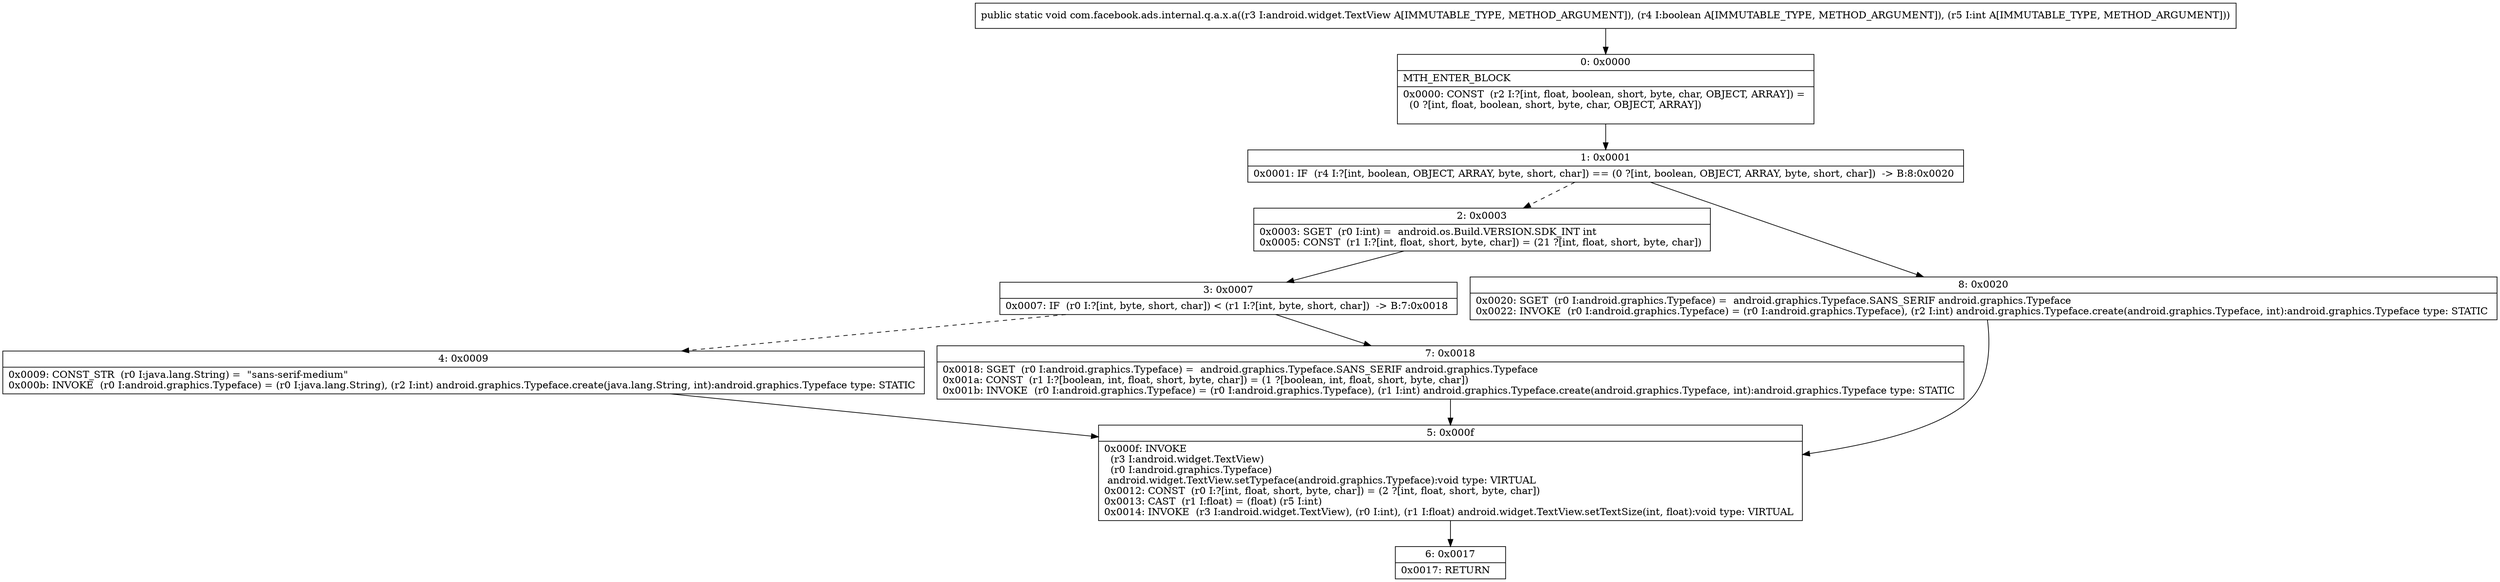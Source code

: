 digraph "CFG forcom.facebook.ads.internal.q.a.x.a(Landroid\/widget\/TextView;ZI)V" {
Node_0 [shape=record,label="{0\:\ 0x0000|MTH_ENTER_BLOCK\l|0x0000: CONST  (r2 I:?[int, float, boolean, short, byte, char, OBJECT, ARRAY]) = \l  (0 ?[int, float, boolean, short, byte, char, OBJECT, ARRAY])\l \l}"];
Node_1 [shape=record,label="{1\:\ 0x0001|0x0001: IF  (r4 I:?[int, boolean, OBJECT, ARRAY, byte, short, char]) == (0 ?[int, boolean, OBJECT, ARRAY, byte, short, char])  \-\> B:8:0x0020 \l}"];
Node_2 [shape=record,label="{2\:\ 0x0003|0x0003: SGET  (r0 I:int) =  android.os.Build.VERSION.SDK_INT int \l0x0005: CONST  (r1 I:?[int, float, short, byte, char]) = (21 ?[int, float, short, byte, char]) \l}"];
Node_3 [shape=record,label="{3\:\ 0x0007|0x0007: IF  (r0 I:?[int, byte, short, char]) \< (r1 I:?[int, byte, short, char])  \-\> B:7:0x0018 \l}"];
Node_4 [shape=record,label="{4\:\ 0x0009|0x0009: CONST_STR  (r0 I:java.lang.String) =  \"sans\-serif\-medium\" \l0x000b: INVOKE  (r0 I:android.graphics.Typeface) = (r0 I:java.lang.String), (r2 I:int) android.graphics.Typeface.create(java.lang.String, int):android.graphics.Typeface type: STATIC \l}"];
Node_5 [shape=record,label="{5\:\ 0x000f|0x000f: INVOKE  \l  (r3 I:android.widget.TextView)\l  (r0 I:android.graphics.Typeface)\l android.widget.TextView.setTypeface(android.graphics.Typeface):void type: VIRTUAL \l0x0012: CONST  (r0 I:?[int, float, short, byte, char]) = (2 ?[int, float, short, byte, char]) \l0x0013: CAST  (r1 I:float) = (float) (r5 I:int) \l0x0014: INVOKE  (r3 I:android.widget.TextView), (r0 I:int), (r1 I:float) android.widget.TextView.setTextSize(int, float):void type: VIRTUAL \l}"];
Node_6 [shape=record,label="{6\:\ 0x0017|0x0017: RETURN   \l}"];
Node_7 [shape=record,label="{7\:\ 0x0018|0x0018: SGET  (r0 I:android.graphics.Typeface) =  android.graphics.Typeface.SANS_SERIF android.graphics.Typeface \l0x001a: CONST  (r1 I:?[boolean, int, float, short, byte, char]) = (1 ?[boolean, int, float, short, byte, char]) \l0x001b: INVOKE  (r0 I:android.graphics.Typeface) = (r0 I:android.graphics.Typeface), (r1 I:int) android.graphics.Typeface.create(android.graphics.Typeface, int):android.graphics.Typeface type: STATIC \l}"];
Node_8 [shape=record,label="{8\:\ 0x0020|0x0020: SGET  (r0 I:android.graphics.Typeface) =  android.graphics.Typeface.SANS_SERIF android.graphics.Typeface \l0x0022: INVOKE  (r0 I:android.graphics.Typeface) = (r0 I:android.graphics.Typeface), (r2 I:int) android.graphics.Typeface.create(android.graphics.Typeface, int):android.graphics.Typeface type: STATIC \l}"];
MethodNode[shape=record,label="{public static void com.facebook.ads.internal.q.a.x.a((r3 I:android.widget.TextView A[IMMUTABLE_TYPE, METHOD_ARGUMENT]), (r4 I:boolean A[IMMUTABLE_TYPE, METHOD_ARGUMENT]), (r5 I:int A[IMMUTABLE_TYPE, METHOD_ARGUMENT])) }"];
MethodNode -> Node_0;
Node_0 -> Node_1;
Node_1 -> Node_2[style=dashed];
Node_1 -> Node_8;
Node_2 -> Node_3;
Node_3 -> Node_4[style=dashed];
Node_3 -> Node_7;
Node_4 -> Node_5;
Node_5 -> Node_6;
Node_7 -> Node_5;
Node_8 -> Node_5;
}

